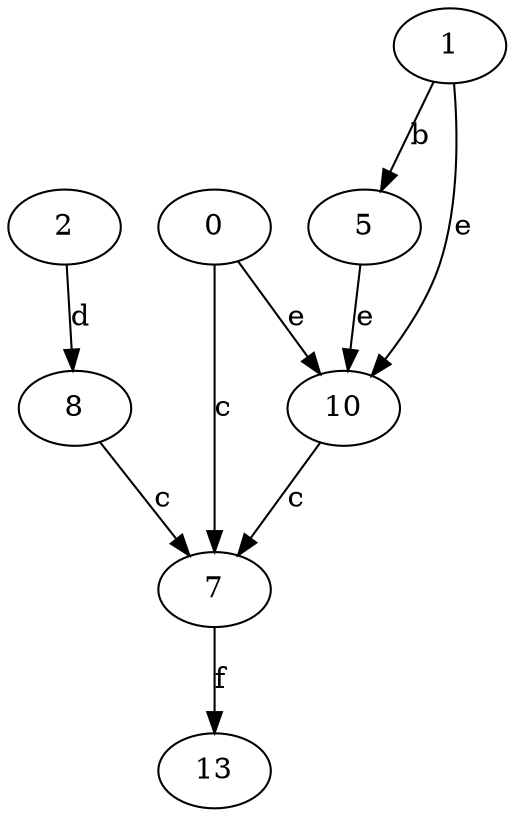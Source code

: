 strict digraph  {
2;
0;
5;
7;
8;
1;
10;
13;
2 -> 8  [label=d];
0 -> 7  [label=c];
0 -> 10  [label=e];
5 -> 10  [label=e];
7 -> 13  [label=f];
8 -> 7  [label=c];
1 -> 5  [label=b];
1 -> 10  [label=e];
10 -> 7  [label=c];
}
